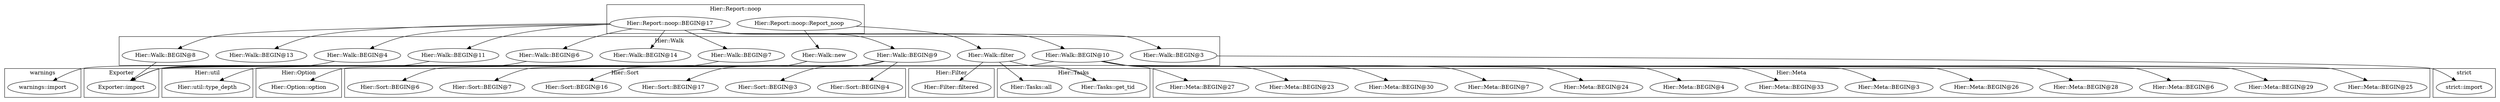 digraph {
graph [overlap=false]
subgraph cluster_Hier_Walk {
	label="Hier::Walk";
	"Hier::Walk::BEGIN@4";
	"Hier::Walk::BEGIN@11";
	"Hier::Walk::new";
	"Hier::Walk::BEGIN@9";
	"Hier::Walk::filter";
	"Hier::Walk::BEGIN@8";
	"Hier::Walk::BEGIN@7";
	"Hier::Walk::BEGIN@14";
	"Hier::Walk::BEGIN@6";
	"Hier::Walk::BEGIN@10";
	"Hier::Walk::BEGIN@3";
	"Hier::Walk::BEGIN@13";
}
subgraph cluster_warnings {
	label="warnings";
	"warnings::import";
}
subgraph cluster_Hier_util {
	label="Hier::util";
	"Hier::util::type_depth";
}
subgraph cluster_strict {
	label="strict";
	"strict::import";
}
subgraph cluster_Hier_Option {
	label="Hier::Option";
	"Hier::Option::option";
}
subgraph cluster_Hier_Report_noop {
	label="Hier::Report::noop";
	"Hier::Report::noop::BEGIN@17";
	"Hier::Report::noop::Report_noop";
}
subgraph cluster_Hier_Filter {
	label="Hier::Filter";
	"Hier::Filter::filtered";
}
subgraph cluster_Hier_Meta {
	label="Hier::Meta";
	"Hier::Meta::BEGIN@28";
	"Hier::Meta::BEGIN@26";
	"Hier::Meta::BEGIN@3";
	"Hier::Meta::BEGIN@33";
	"Hier::Meta::BEGIN@4";
	"Hier::Meta::BEGIN@24";
	"Hier::Meta::BEGIN@7";
	"Hier::Meta::BEGIN@30";
	"Hier::Meta::BEGIN@23";
	"Hier::Meta::BEGIN@27";
	"Hier::Meta::BEGIN@25";
	"Hier::Meta::BEGIN@29";
	"Hier::Meta::BEGIN@6";
}
subgraph cluster_Hier_Tasks {
	label="Hier::Tasks";
	"Hier::Tasks::all";
	"Hier::Tasks::get_tid";
}
subgraph cluster_Hier_Sort {
	label="Hier::Sort";
	"Hier::Sort::BEGIN@16";
	"Hier::Sort::BEGIN@7";
	"Hier::Sort::BEGIN@6";
	"Hier::Sort::BEGIN@4";
	"Hier::Sort::BEGIN@3";
	"Hier::Sort::BEGIN@17";
}
subgraph cluster_Exporter {
	label="Exporter";
	"Exporter::import";
}
"Hier::Walk::filter" -> "Hier::Filter::filtered";
"Hier::Walk::BEGIN@10" -> "Hier::Meta::BEGIN@6";
"Hier::Report::noop::BEGIN@17" -> "Hier::Walk::BEGIN@3";
"Hier::Report::noop::Report_noop" -> "Hier::Walk::filter";
"Hier::Report::noop::BEGIN@17" -> "Hier::Walk::BEGIN@8";
"Hier::Walk::BEGIN@10" -> "Exporter::import";
"Hier::Walk::BEGIN@9" -> "Exporter::import";
"Hier::Walk::BEGIN@8" -> "Exporter::import";
"Hier::Walk::BEGIN@11" -> "Exporter::import";
"Hier::Walk::BEGIN@7" -> "Exporter::import";
"Hier::Walk::BEGIN@6" -> "Exporter::import";
"Hier::Walk::BEGIN@9" -> "Hier::Sort::BEGIN@6";
"Hier::Report::noop::BEGIN@17" -> "Hier::Walk::BEGIN@14";
"Hier::Walk::new" -> "Hier::Option::option";
"Hier::Report::noop::BEGIN@17" -> "Hier::Walk::BEGIN@13";
"Hier::Report::noop::BEGIN@17" -> "Hier::Walk::BEGIN@4";
"Hier::Walk::BEGIN@10" -> "Hier::Meta::BEGIN@26";
"Hier::Report::noop::BEGIN@17" -> "Hier::Walk::BEGIN@11";
"Hier::Walk::BEGIN@10" -> "Hier::Meta::BEGIN@7";
"Hier::Walk::BEGIN@10" -> "Hier::Meta::BEGIN@30";
"Hier::Walk::BEGIN@10" -> "Hier::Meta::BEGIN@25";
"Hier::Walk::filter" -> "Hier::Tasks::all";
"Hier::Walk::filter" -> "Hier::Tasks::get_tid";
"Hier::Walk::BEGIN@10" -> "Hier::Meta::BEGIN@33";
"Hier::Walk::BEGIN@4" -> "warnings::import";
"Hier::Walk::BEGIN@10" -> "Hier::Meta::BEGIN@23";
"Hier::Report::noop::BEGIN@17" -> "Hier::Walk::BEGIN@6";
"Hier::Walk::BEGIN@10" -> "Hier::Meta::BEGIN@24";
"Hier::Report::noop::BEGIN@17" -> "Hier::Walk::BEGIN@10";
"Hier::Walk::BEGIN@9" -> "Hier::Sort::BEGIN@3";
"Hier::Report::noop::Report_noop" -> "Hier::Walk::new";
"Hier::Walk::BEGIN@10" -> "Hier::Meta::BEGIN@4";
"Hier::Report::noop::BEGIN@17" -> "Hier::Walk::BEGIN@9";
"Hier::Walk::BEGIN@9" -> "Hier::Sort::BEGIN@7";
"Hier::Walk::BEGIN@9" -> "Hier::Sort::BEGIN@16";
"Hier::Walk::BEGIN@10" -> "Hier::Meta::BEGIN@3";
"Hier::Walk::BEGIN@10" -> "Hier::Meta::BEGIN@28";
"Hier::Walk::BEGIN@9" -> "Hier::Sort::BEGIN@4";
"Hier::Walk::new" -> "Hier::util::type_depth";
"Hier::Report::noop::BEGIN@17" -> "Hier::Walk::BEGIN@7";
"Hier::Walk::BEGIN@10" -> "Hier::Meta::BEGIN@27";
"Hier::Walk::BEGIN@3" -> "strict::import";
"Hier::Walk::BEGIN@10" -> "Hier::Meta::BEGIN@29";
"Hier::Walk::BEGIN@9" -> "Hier::Sort::BEGIN@17";
}
